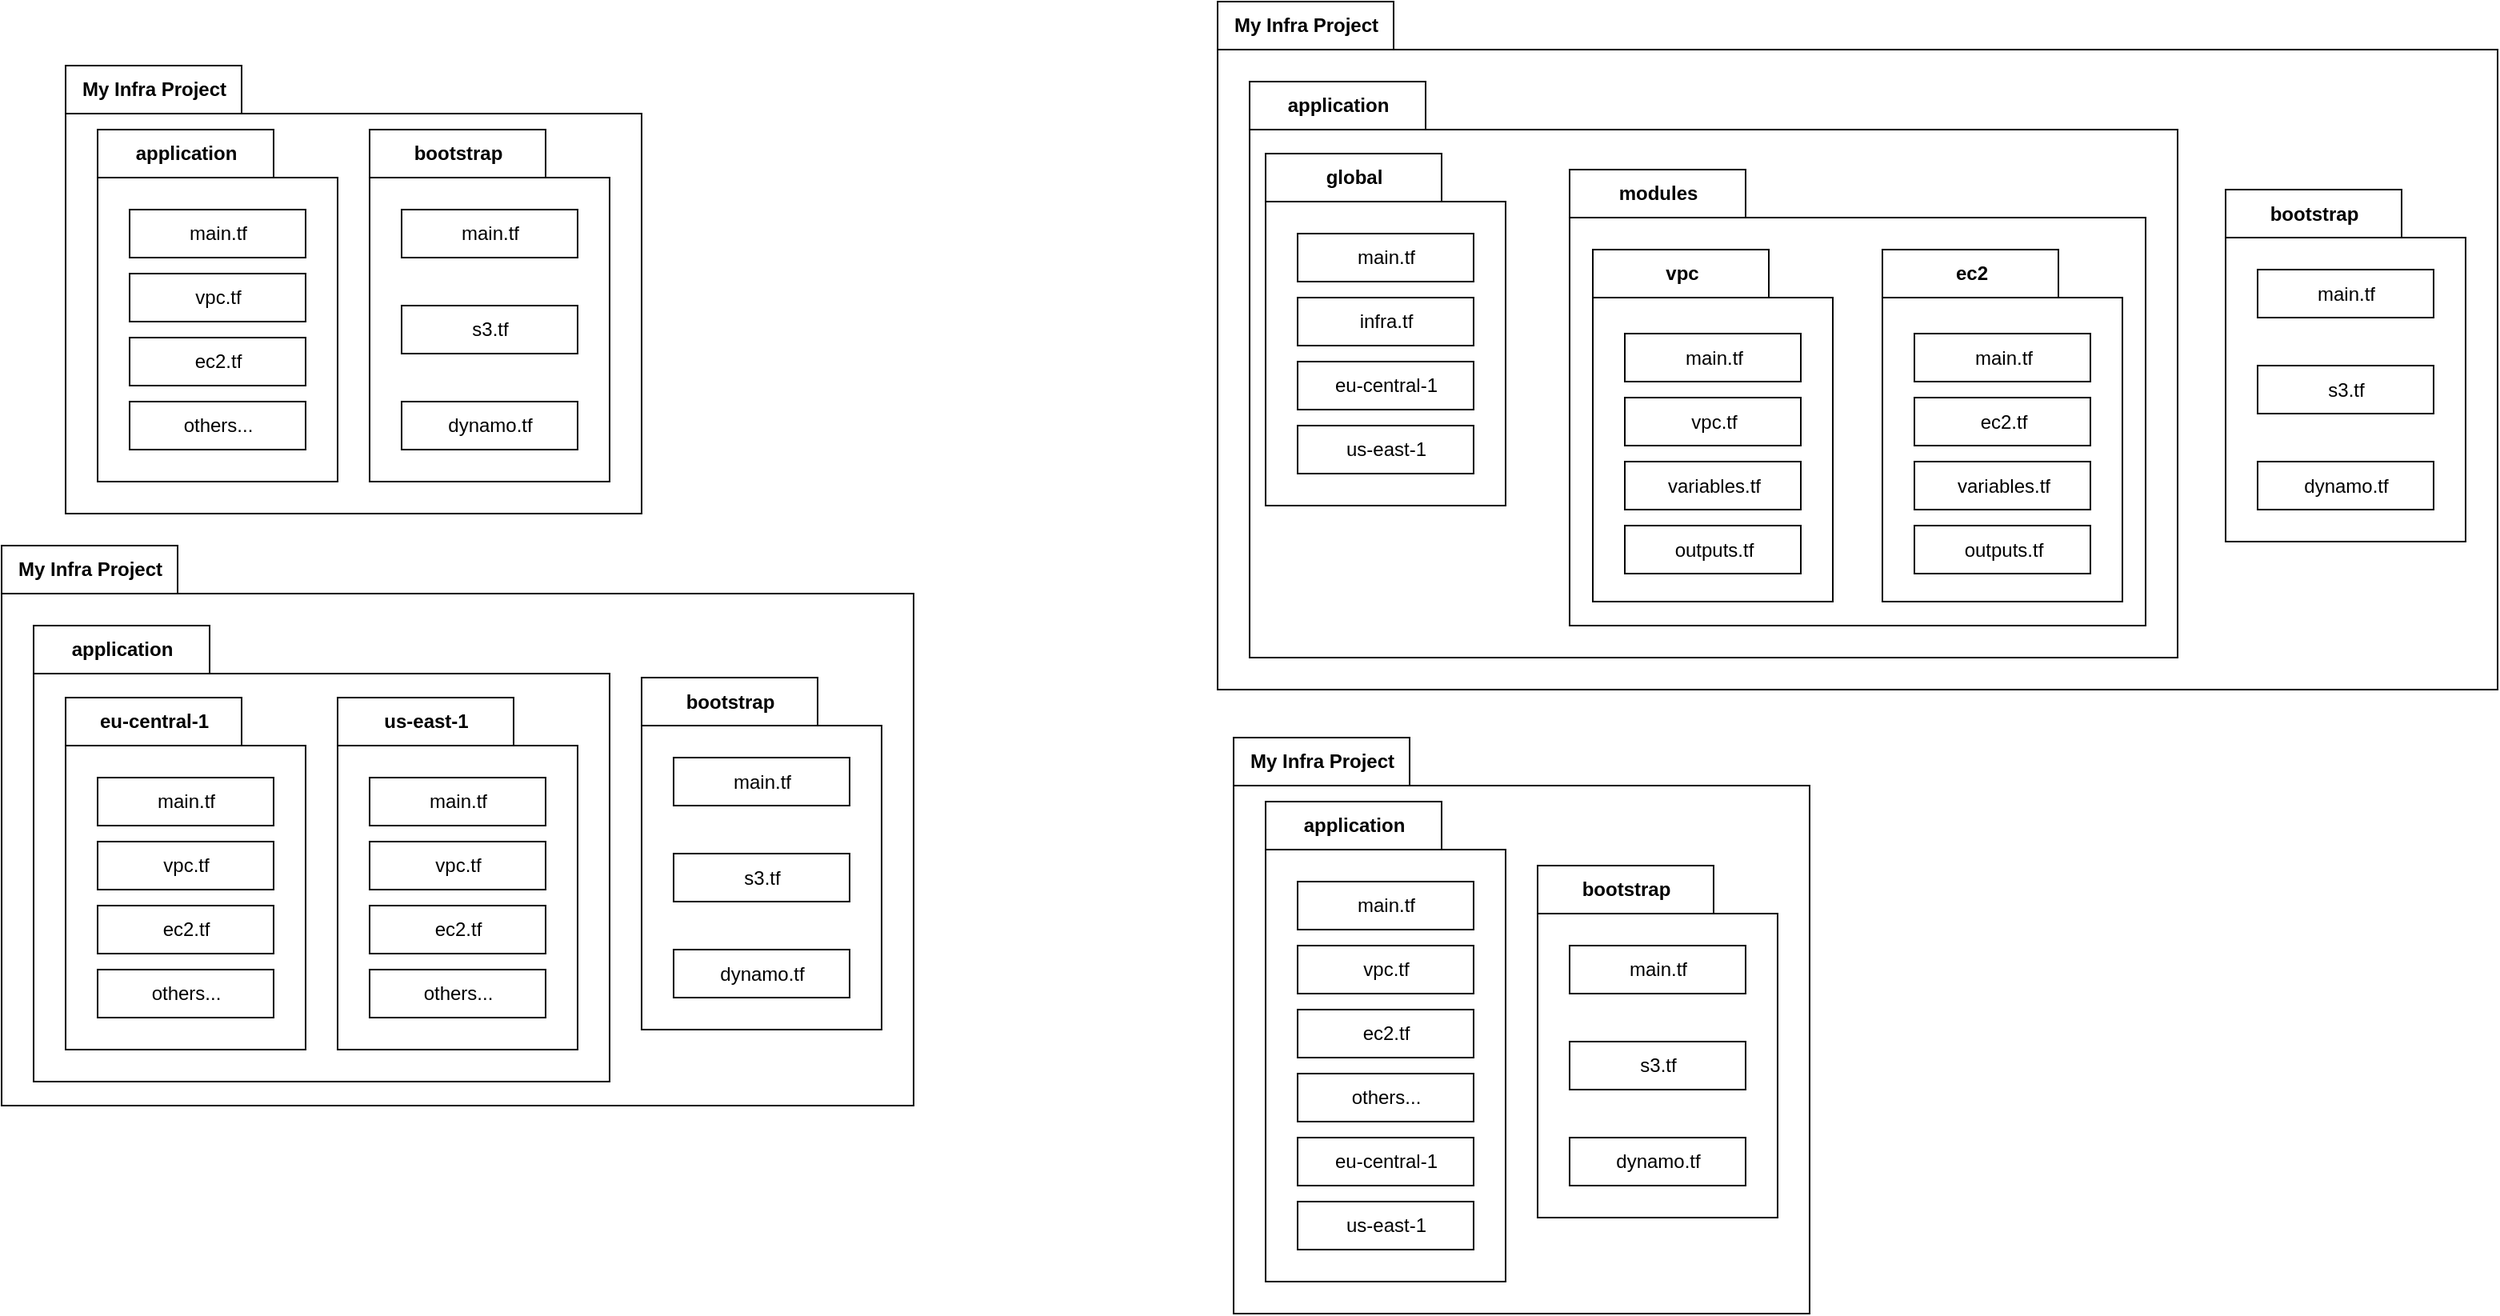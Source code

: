 <mxfile version="15.4.0" type="device"><diagram id="Mb1AR-s4p9KkM0Jf4gpj" name="Page-1"><mxGraphModel dx="1024" dy="616" grid="1" gridSize="10" guides="1" tooltips="1" connect="1" arrows="1" fold="1" page="1" pageScale="1" pageWidth="827" pageHeight="1169" math="0" shadow="0"><root><mxCell id="0"/><mxCell id="1" parent="0"/><mxCell id="Hx8naz1FcFcj4Nx-eiNt-16" value="My Infra Project" style="shape=folder;fontStyle=1;tabWidth=110;tabHeight=30;tabPosition=left;html=1;boundedLbl=1;labelInHeader=1;container=1;collapsible=0;recursiveResize=0;" parent="1" vertex="1"><mxGeometry x="140" y="120" width="360" height="280" as="geometry"/></mxCell><mxCell id="Hx8naz1FcFcj4Nx-eiNt-1" value="application" style="shape=folder;fontStyle=1;tabWidth=110;tabHeight=30;tabPosition=left;html=1;boundedLbl=1;labelInHeader=1;container=1;collapsible=0;recursiveResize=0;" parent="Hx8naz1FcFcj4Nx-eiNt-16" vertex="1"><mxGeometry x="20" y="40" width="150" height="220" as="geometry"/></mxCell><mxCell id="Hx8naz1FcFcj4Nx-eiNt-2" value="main.tf" style="html=1;" parent="Hx8naz1FcFcj4Nx-eiNt-1" vertex="1"><mxGeometry width="110" height="30" relative="1" as="geometry"><mxPoint x="20" y="50" as="offset"/></mxGeometry></mxCell><mxCell id="Hx8naz1FcFcj4Nx-eiNt-4" value="vpc.tf" style="html=1;" parent="Hx8naz1FcFcj4Nx-eiNt-1" vertex="1"><mxGeometry x="20" y="90" width="110" height="30" as="geometry"/></mxCell><mxCell id="Hx8naz1FcFcj4Nx-eiNt-5" value="ec2.tf" style="html=1;" parent="Hx8naz1FcFcj4Nx-eiNt-1" vertex="1"><mxGeometry x="20" y="130" width="110" height="30" as="geometry"/></mxCell><mxCell id="Hx8naz1FcFcj4Nx-eiNt-10" value="others..." style="html=1;" parent="Hx8naz1FcFcj4Nx-eiNt-1" vertex="1"><mxGeometry x="20" y="170" width="110" height="30" as="geometry"/></mxCell><mxCell id="Hx8naz1FcFcj4Nx-eiNt-6" value="bootstrap" style="shape=folder;fontStyle=1;tabWidth=110;tabHeight=30;tabPosition=left;html=1;boundedLbl=1;labelInHeader=1;container=1;collapsible=0;recursiveResize=0;" parent="Hx8naz1FcFcj4Nx-eiNt-16" vertex="1"><mxGeometry x="190" y="40" width="150" height="220" as="geometry"/></mxCell><mxCell id="Hx8naz1FcFcj4Nx-eiNt-7" value="main.tf" style="html=1;" parent="Hx8naz1FcFcj4Nx-eiNt-6" vertex="1"><mxGeometry width="110" height="30" relative="1" as="geometry"><mxPoint x="20" y="50" as="offset"/></mxGeometry></mxCell><mxCell id="Hx8naz1FcFcj4Nx-eiNt-8" value="s3.tf" style="html=1;" parent="Hx8naz1FcFcj4Nx-eiNt-6" vertex="1"><mxGeometry x="20" y="110" width="110" height="30" as="geometry"/></mxCell><mxCell id="Hx8naz1FcFcj4Nx-eiNt-9" value="dynamo.tf" style="html=1;" parent="Hx8naz1FcFcj4Nx-eiNt-6" vertex="1"><mxGeometry x="20" y="170" width="110" height="30" as="geometry"/></mxCell><mxCell id="24maDJ9gHn4NTrFxGxLg-1" value="My Infra Project" style="shape=folder;fontStyle=1;tabWidth=110;tabHeight=30;tabPosition=left;html=1;boundedLbl=1;labelInHeader=1;container=1;collapsible=0;recursiveResize=0;" parent="1" vertex="1"><mxGeometry x="100" y="420" width="570" height="350" as="geometry"/></mxCell><mxCell id="24maDJ9gHn4NTrFxGxLg-7" value="bootstrap" style="shape=folder;fontStyle=1;tabWidth=110;tabHeight=30;tabPosition=left;html=1;boundedLbl=1;labelInHeader=1;container=1;collapsible=0;recursiveResize=0;" parent="24maDJ9gHn4NTrFxGxLg-1" vertex="1"><mxGeometry x="400" y="82.5" width="150" height="220" as="geometry"/></mxCell><mxCell id="24maDJ9gHn4NTrFxGxLg-8" value="main.tf" style="html=1;" parent="24maDJ9gHn4NTrFxGxLg-7" vertex="1"><mxGeometry width="110" height="30" relative="1" as="geometry"><mxPoint x="20" y="50" as="offset"/></mxGeometry></mxCell><mxCell id="24maDJ9gHn4NTrFxGxLg-9" value="s3.tf" style="html=1;" parent="24maDJ9gHn4NTrFxGxLg-7" vertex="1"><mxGeometry x="20" y="110" width="110" height="30" as="geometry"/></mxCell><mxCell id="24maDJ9gHn4NTrFxGxLg-10" value="dynamo.tf" style="html=1;" parent="24maDJ9gHn4NTrFxGxLg-7" vertex="1"><mxGeometry x="20" y="170" width="110" height="30" as="geometry"/></mxCell><mxCell id="24maDJ9gHn4NTrFxGxLg-41" value="application" style="shape=folder;fontStyle=1;tabWidth=110;tabHeight=30;tabPosition=left;html=1;boundedLbl=1;labelInHeader=1;container=1;collapsible=0;recursiveResize=0;" parent="24maDJ9gHn4NTrFxGxLg-1" vertex="1"><mxGeometry x="20" y="50" width="360" height="285" as="geometry"/></mxCell><mxCell id="24maDJ9gHn4NTrFxGxLg-36" value="us-east-1" style="shape=folder;fontStyle=1;tabWidth=110;tabHeight=30;tabPosition=left;html=1;boundedLbl=1;labelInHeader=1;container=1;collapsible=0;recursiveResize=0;" parent="24maDJ9gHn4NTrFxGxLg-41" vertex="1"><mxGeometry x="190" y="45" width="150" height="220" as="geometry"/></mxCell><mxCell id="24maDJ9gHn4NTrFxGxLg-37" value="main.tf" style="html=1;" parent="24maDJ9gHn4NTrFxGxLg-36" vertex="1"><mxGeometry width="110" height="30" relative="1" as="geometry"><mxPoint x="20" y="50" as="offset"/></mxGeometry></mxCell><mxCell id="24maDJ9gHn4NTrFxGxLg-38" value="vpc.tf" style="html=1;" parent="24maDJ9gHn4NTrFxGxLg-36" vertex="1"><mxGeometry x="20" y="90" width="110" height="30" as="geometry"/></mxCell><mxCell id="24maDJ9gHn4NTrFxGxLg-39" value="ec2.tf" style="html=1;" parent="24maDJ9gHn4NTrFxGxLg-36" vertex="1"><mxGeometry x="20" y="130" width="110" height="30" as="geometry"/></mxCell><mxCell id="24maDJ9gHn4NTrFxGxLg-40" value="others..." style="html=1;" parent="24maDJ9gHn4NTrFxGxLg-36" vertex="1"><mxGeometry x="20" y="170" width="110" height="30" as="geometry"/></mxCell><mxCell id="24maDJ9gHn4NTrFxGxLg-2" value="eu-central-1" style="shape=folder;fontStyle=1;tabWidth=110;tabHeight=30;tabPosition=left;html=1;boundedLbl=1;labelInHeader=1;container=1;collapsible=0;recursiveResize=0;" parent="24maDJ9gHn4NTrFxGxLg-41" vertex="1"><mxGeometry x="20" y="45" width="150" height="220" as="geometry"/></mxCell><mxCell id="24maDJ9gHn4NTrFxGxLg-3" value="main.tf" style="html=1;" parent="24maDJ9gHn4NTrFxGxLg-2" vertex="1"><mxGeometry width="110" height="30" relative="1" as="geometry"><mxPoint x="20" y="50" as="offset"/></mxGeometry></mxCell><mxCell id="24maDJ9gHn4NTrFxGxLg-4" value="vpc.tf" style="html=1;" parent="24maDJ9gHn4NTrFxGxLg-2" vertex="1"><mxGeometry x="20" y="90" width="110" height="30" as="geometry"/></mxCell><mxCell id="24maDJ9gHn4NTrFxGxLg-5" value="ec2.tf" style="html=1;" parent="24maDJ9gHn4NTrFxGxLg-2" vertex="1"><mxGeometry x="20" y="130" width="110" height="30" as="geometry"/></mxCell><mxCell id="24maDJ9gHn4NTrFxGxLg-6" value="others..." style="html=1;" parent="24maDJ9gHn4NTrFxGxLg-2" vertex="1"><mxGeometry x="20" y="170" width="110" height="30" as="geometry"/></mxCell><mxCell id="24maDJ9gHn4NTrFxGxLg-11" value="My Infra Project" style="shape=folder;fontStyle=1;tabWidth=110;tabHeight=30;tabPosition=left;html=1;boundedLbl=1;labelInHeader=1;container=1;collapsible=0;recursiveResize=0;" parent="1" vertex="1"><mxGeometry x="870" y="540" width="360" height="360" as="geometry"/></mxCell><mxCell id="24maDJ9gHn4NTrFxGxLg-12" value="application" style="shape=folder;fontStyle=1;tabWidth=110;tabHeight=30;tabPosition=left;html=1;boundedLbl=1;labelInHeader=1;container=1;collapsible=0;recursiveResize=0;" parent="24maDJ9gHn4NTrFxGxLg-11" vertex="1"><mxGeometry x="20" y="40" width="150" height="300" as="geometry"/></mxCell><mxCell id="24maDJ9gHn4NTrFxGxLg-13" value="main.tf" style="html=1;" parent="24maDJ9gHn4NTrFxGxLg-12" vertex="1"><mxGeometry width="110" height="30" relative="1" as="geometry"><mxPoint x="20" y="50" as="offset"/></mxGeometry></mxCell><mxCell id="24maDJ9gHn4NTrFxGxLg-14" value="vpc.tf" style="html=1;" parent="24maDJ9gHn4NTrFxGxLg-12" vertex="1"><mxGeometry x="20" y="90" width="110" height="30" as="geometry"/></mxCell><mxCell id="24maDJ9gHn4NTrFxGxLg-15" value="ec2.tf" style="html=1;" parent="24maDJ9gHn4NTrFxGxLg-12" vertex="1"><mxGeometry x="20" y="130" width="110" height="30" as="geometry"/></mxCell><mxCell id="24maDJ9gHn4NTrFxGxLg-16" value="others..." style="html=1;" parent="24maDJ9gHn4NTrFxGxLg-12" vertex="1"><mxGeometry x="20" y="170" width="110" height="30" as="geometry"/></mxCell><mxCell id="24maDJ9gHn4NTrFxGxLg-46" value="eu-central-1" style="html=1;" parent="24maDJ9gHn4NTrFxGxLg-12" vertex="1"><mxGeometry x="20" y="210" width="110" height="30" as="geometry"/></mxCell><mxCell id="24maDJ9gHn4NTrFxGxLg-47" value="us-east-1" style="html=1;" parent="24maDJ9gHn4NTrFxGxLg-12" vertex="1"><mxGeometry x="20" y="250" width="110" height="30" as="geometry"/></mxCell><mxCell id="24maDJ9gHn4NTrFxGxLg-17" value="bootstrap" style="shape=folder;fontStyle=1;tabWidth=110;tabHeight=30;tabPosition=left;html=1;boundedLbl=1;labelInHeader=1;container=1;collapsible=0;recursiveResize=0;" parent="24maDJ9gHn4NTrFxGxLg-11" vertex="1"><mxGeometry x="190" y="80" width="150" height="220" as="geometry"/></mxCell><mxCell id="24maDJ9gHn4NTrFxGxLg-18" value="main.tf" style="html=1;" parent="24maDJ9gHn4NTrFxGxLg-17" vertex="1"><mxGeometry width="110" height="30" relative="1" as="geometry"><mxPoint x="20" y="50" as="offset"/></mxGeometry></mxCell><mxCell id="24maDJ9gHn4NTrFxGxLg-19" value="s3.tf" style="html=1;" parent="24maDJ9gHn4NTrFxGxLg-17" vertex="1"><mxGeometry x="20" y="110" width="110" height="30" as="geometry"/></mxCell><mxCell id="24maDJ9gHn4NTrFxGxLg-20" value="dynamo.tf" style="html=1;" parent="24maDJ9gHn4NTrFxGxLg-17" vertex="1"><mxGeometry x="20" y="170" width="110" height="30" as="geometry"/></mxCell><mxCell id="24maDJ9gHn4NTrFxGxLg-21" value="My Infra Project" style="shape=folder;fontStyle=1;tabWidth=110;tabHeight=30;tabPosition=left;html=1;boundedLbl=1;labelInHeader=1;container=1;collapsible=0;recursiveResize=0;" parent="1" vertex="1"><mxGeometry x="860" y="80" width="800" height="430" as="geometry"/></mxCell><mxCell id="24maDJ9gHn4NTrFxGxLg-48" value="application" style="shape=folder;fontStyle=1;tabWidth=110;tabHeight=30;tabPosition=left;html=1;boundedLbl=1;labelInHeader=1;container=1;collapsible=0;recursiveResize=0;" parent="24maDJ9gHn4NTrFxGxLg-21" vertex="1"><mxGeometry x="20" y="50" width="580" height="360" as="geometry"/></mxCell><mxCell id="24maDJ9gHn4NTrFxGxLg-22" value="global" style="shape=folder;fontStyle=1;tabWidth=110;tabHeight=30;tabPosition=left;html=1;boundedLbl=1;labelInHeader=1;container=1;collapsible=0;recursiveResize=0;" parent="24maDJ9gHn4NTrFxGxLg-48" vertex="1"><mxGeometry x="10" y="45" width="150" height="220" as="geometry"/></mxCell><mxCell id="24maDJ9gHn4NTrFxGxLg-23" value="main.tf" style="html=1;" parent="24maDJ9gHn4NTrFxGxLg-22" vertex="1"><mxGeometry width="110" height="30" relative="1" as="geometry"><mxPoint x="20" y="50" as="offset"/></mxGeometry></mxCell><mxCell id="24maDJ9gHn4NTrFxGxLg-24" value="infra.tf" style="html=1;" parent="24maDJ9gHn4NTrFxGxLg-22" vertex="1"><mxGeometry x="20" y="90" width="110" height="30" as="geometry"/></mxCell><mxCell id="24maDJ9gHn4NTrFxGxLg-25" value="eu-central-1" style="html=1;" parent="24maDJ9gHn4NTrFxGxLg-22" vertex="1"><mxGeometry x="20" y="130" width="110" height="30" as="geometry"/></mxCell><mxCell id="24maDJ9gHn4NTrFxGxLg-26" value="us-east-1" style="html=1;" parent="24maDJ9gHn4NTrFxGxLg-22" vertex="1"><mxGeometry x="20" y="170" width="110" height="30" as="geometry"/></mxCell><mxCell id="24maDJ9gHn4NTrFxGxLg-57" value="main.tf" style="html=1;" parent="24maDJ9gHn4NTrFxGxLg-22" vertex="1"><mxGeometry width="110" height="30" relative="1" as="geometry"><mxPoint x="20" y="50" as="offset"/></mxGeometry></mxCell><mxCell id="24maDJ9gHn4NTrFxGxLg-58" value="infra.tf" style="html=1;" parent="24maDJ9gHn4NTrFxGxLg-22" vertex="1"><mxGeometry x="20" y="90" width="110" height="30" as="geometry"/></mxCell><mxCell id="24maDJ9gHn4NTrFxGxLg-59" value="eu-central-1" style="html=1;" parent="24maDJ9gHn4NTrFxGxLg-22" vertex="1"><mxGeometry x="20" y="130" width="110" height="30" as="geometry"/></mxCell><mxCell id="24maDJ9gHn4NTrFxGxLg-50" value="modules" style="shape=folder;fontStyle=1;tabWidth=110;tabHeight=30;tabPosition=left;html=1;boundedLbl=1;labelInHeader=1;container=1;collapsible=0;recursiveResize=0;" parent="24maDJ9gHn4NTrFxGxLg-48" vertex="1"><mxGeometry x="200" y="55" width="360" height="285" as="geometry"/></mxCell><mxCell id="24maDJ9gHn4NTrFxGxLg-56" value="vpc" style="shape=folder;fontStyle=1;tabWidth=110;tabHeight=30;tabPosition=left;html=1;boundedLbl=1;labelInHeader=1;container=1;collapsible=0;recursiveResize=0;" parent="24maDJ9gHn4NTrFxGxLg-50" vertex="1"><mxGeometry x="14.5" y="50" width="150" height="220" as="geometry"/></mxCell><mxCell id="24maDJ9gHn4NTrFxGxLg-60" value="outputs.tf" style="html=1;" parent="24maDJ9gHn4NTrFxGxLg-56" vertex="1"><mxGeometry x="20" y="172.5" width="110" height="30" as="geometry"/></mxCell><mxCell id="24maDJ9gHn4NTrFxGxLg-61" value="main.tf" style="html=1;" parent="24maDJ9gHn4NTrFxGxLg-56" vertex="1"><mxGeometry x="20" y="52.5" width="110" height="30" as="geometry"/></mxCell><mxCell id="24maDJ9gHn4NTrFxGxLg-62" value="vpc.tf" style="html=1;" parent="24maDJ9gHn4NTrFxGxLg-56" vertex="1"><mxGeometry x="20" y="92.5" width="110" height="30" as="geometry"/></mxCell><mxCell id="24maDJ9gHn4NTrFxGxLg-63" value="variables.tf" style="html=1;" parent="24maDJ9gHn4NTrFxGxLg-56" vertex="1"><mxGeometry x="20" y="132.5" width="110" height="30" as="geometry"/></mxCell><mxCell id="24maDJ9gHn4NTrFxGxLg-64" value="ec2" style="shape=folder;fontStyle=1;tabWidth=110;tabHeight=30;tabPosition=left;html=1;boundedLbl=1;labelInHeader=1;container=1;collapsible=0;recursiveResize=0;" parent="24maDJ9gHn4NTrFxGxLg-50" vertex="1"><mxGeometry x="195.5" y="50" width="150" height="220" as="geometry"/></mxCell><mxCell id="24maDJ9gHn4NTrFxGxLg-65" value="outputs.tf" style="html=1;" parent="24maDJ9gHn4NTrFxGxLg-64" vertex="1"><mxGeometry x="20" y="172.5" width="110" height="30" as="geometry"/></mxCell><mxCell id="24maDJ9gHn4NTrFxGxLg-66" value="main.tf" style="html=1;" parent="24maDJ9gHn4NTrFxGxLg-64" vertex="1"><mxGeometry x="20" y="52.5" width="110" height="30" as="geometry"/></mxCell><mxCell id="24maDJ9gHn4NTrFxGxLg-67" value="ec2.tf" style="html=1;" parent="24maDJ9gHn4NTrFxGxLg-64" vertex="1"><mxGeometry x="20" y="92.5" width="110" height="30" as="geometry"/></mxCell><mxCell id="24maDJ9gHn4NTrFxGxLg-68" value="variables.tf" style="html=1;" parent="24maDJ9gHn4NTrFxGxLg-64" vertex="1"><mxGeometry x="20" y="132.5" width="110" height="30" as="geometry"/></mxCell><mxCell id="24maDJ9gHn4NTrFxGxLg-27" value="bootstrap" style="shape=folder;fontStyle=1;tabWidth=110;tabHeight=30;tabPosition=left;html=1;boundedLbl=1;labelInHeader=1;container=1;collapsible=0;recursiveResize=0;" parent="24maDJ9gHn4NTrFxGxLg-21" vertex="1"><mxGeometry x="630" y="117.5" width="150" height="220" as="geometry"/></mxCell><mxCell id="24maDJ9gHn4NTrFxGxLg-28" value="main.tf" style="html=1;" parent="24maDJ9gHn4NTrFxGxLg-27" vertex="1"><mxGeometry width="110" height="30" relative="1" as="geometry"><mxPoint x="20" y="50" as="offset"/></mxGeometry></mxCell><mxCell id="24maDJ9gHn4NTrFxGxLg-29" value="s3.tf" style="html=1;" parent="24maDJ9gHn4NTrFxGxLg-27" vertex="1"><mxGeometry x="20" y="110" width="110" height="30" as="geometry"/></mxCell><mxCell id="24maDJ9gHn4NTrFxGxLg-30" value="dynamo.tf" style="html=1;" parent="24maDJ9gHn4NTrFxGxLg-27" vertex="1"><mxGeometry x="20" y="170" width="110" height="30" as="geometry"/></mxCell></root></mxGraphModel></diagram></mxfile>